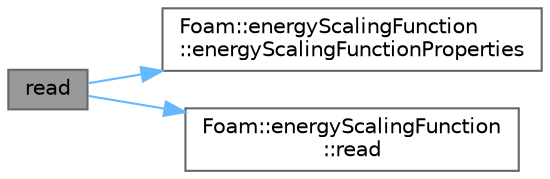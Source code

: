 digraph "read"
{
 // LATEX_PDF_SIZE
  bgcolor="transparent";
  edge [fontname=Helvetica,fontsize=10,labelfontname=Helvetica,labelfontsize=10];
  node [fontname=Helvetica,fontsize=10,shape=box,height=0.2,width=0.4];
  rankdir="LR";
  Node1 [id="Node000001",label="read",height=0.2,width=0.4,color="gray40", fillcolor="grey60", style="filled", fontcolor="black",tooltip=" "];
  Node1 -> Node2 [id="edge1_Node000001_Node000002",color="steelblue1",style="solid",tooltip=" "];
  Node2 [id="Node000002",label="Foam::energyScalingFunction\l::energyScalingFunctionProperties",height=0.2,width=0.4,color="grey40", fillcolor="white", style="filled",URL="$classFoam_1_1energyScalingFunction.html#a39438c6d53634adc1b8a10f6c9aa7ff4",tooltip=" "];
  Node1 -> Node3 [id="edge2_Node000001_Node000003",color="steelblue1",style="solid",tooltip=" "];
  Node3 [id="Node000003",label="Foam::energyScalingFunction\l::read",height=0.2,width=0.4,color="grey40", fillcolor="white", style="filled",URL="$classFoam_1_1energyScalingFunction.html#a51b1c7123946ad17cdbeb9b9fb6b767b",tooltip=" "];
}
